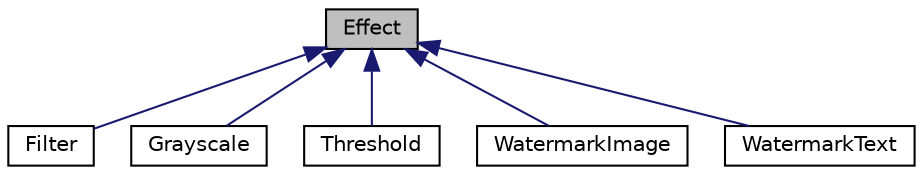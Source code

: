 digraph "Effect"
{
 // LATEX_PDF_SIZE
  edge [fontname="Helvetica",fontsize="10",labelfontname="Helvetica",labelfontsize="10"];
  node [fontname="Helvetica",fontsize="10",shape=record];
  Node1 [label="Effect",height=0.2,width=0.4,color="black", fillcolor="grey75", style="filled", fontcolor="black",tooltip=" "];
  Node1 -> Node2 [dir="back",color="midnightblue",fontsize="10",style="solid"];
  Node2 [label="Filter",height=0.2,width=0.4,color="black", fillcolor="white", style="filled",URL="$classFilter.html",tooltip=" "];
  Node1 -> Node3 [dir="back",color="midnightblue",fontsize="10",style="solid"];
  Node3 [label="Grayscale",height=0.2,width=0.4,color="black", fillcolor="white", style="filled",URL="$classGrayscale.html",tooltip=" "];
  Node1 -> Node4 [dir="back",color="midnightblue",fontsize="10",style="solid"];
  Node4 [label="Threshold",height=0.2,width=0.4,color="black", fillcolor="white", style="filled",URL="$classThreshold.html",tooltip=" "];
  Node1 -> Node5 [dir="back",color="midnightblue",fontsize="10",style="solid"];
  Node5 [label="WatermarkImage",height=0.2,width=0.4,color="black", fillcolor="white", style="filled",URL="$classWatermarkImage.html",tooltip=" "];
  Node1 -> Node6 [dir="back",color="midnightblue",fontsize="10",style="solid"];
  Node6 [label="WatermarkText",height=0.2,width=0.4,color="black", fillcolor="white", style="filled",URL="$classWatermarkText.html",tooltip=" "];
}
